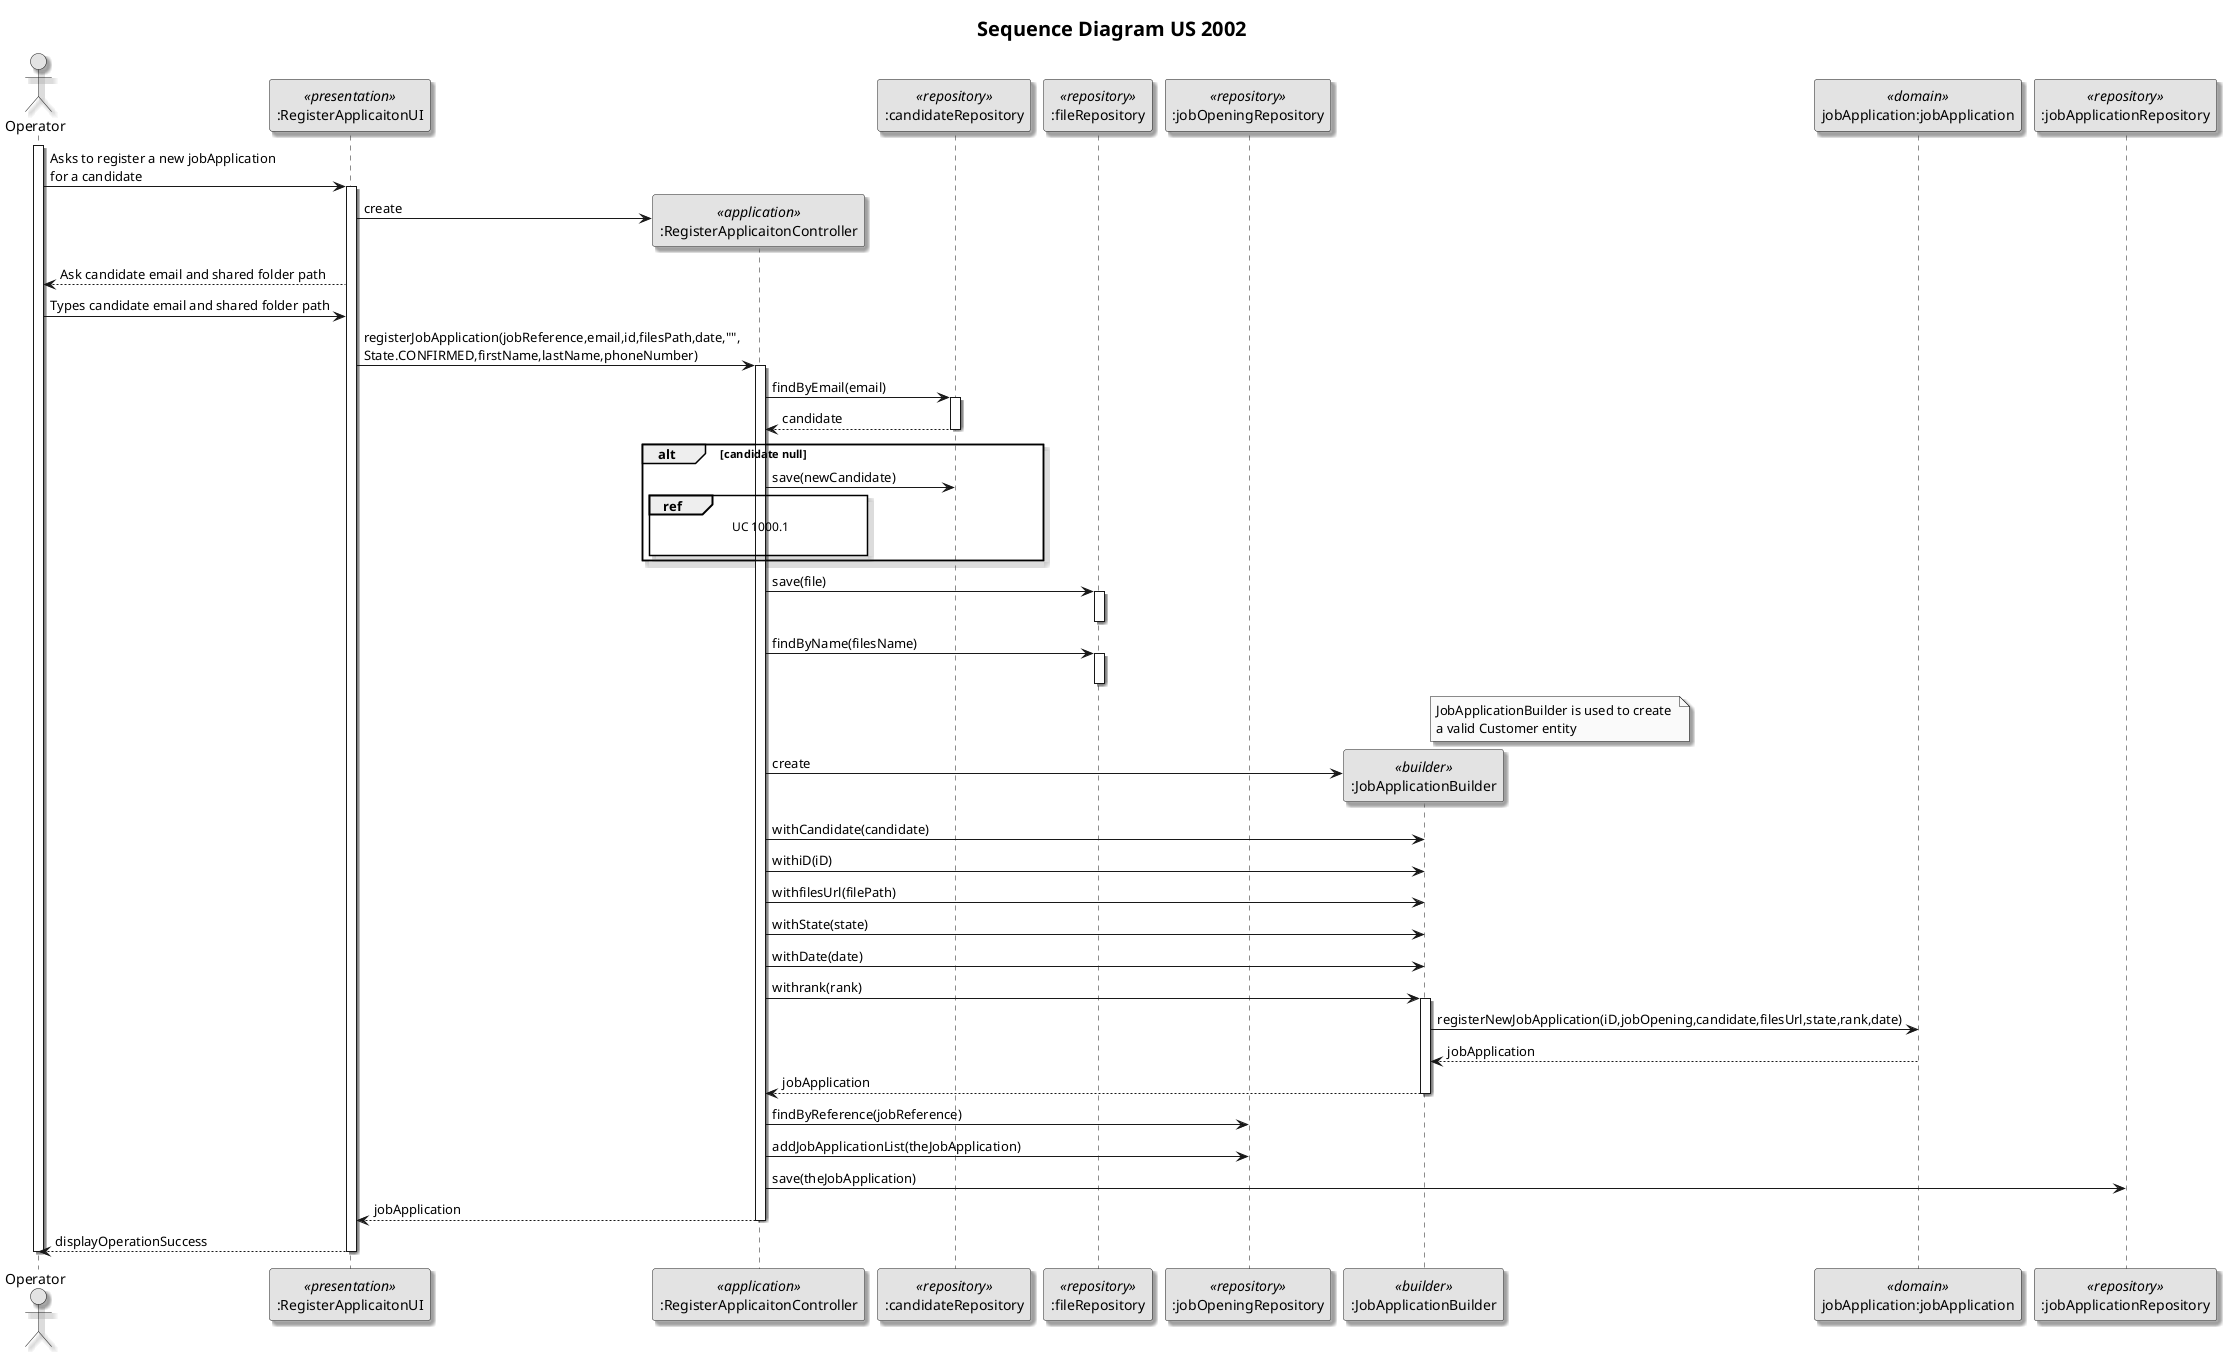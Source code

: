 @startuml

title <size:20>Sequence Diagram US 2002</size>

skinparam monochrome true
skinparam packageStyle rect
skinparam defaultFontName FG Virgil
skinparam shadowing true

actor Operator as Actor
participant ":RegisterApplicaitonUI" as UI <<presentation>>
participant ":RegisterApplicaitonController" as Controller <<application>>
participant ":candidateRepository" as CandidateRepository <<repository>>
participant ":fileRepository" as FileRepository <<repository>>
participant ":jobOpeningRepository" as JobOpeningRepository <<repository>>
participant ":JobApplicationBuilder" as JobApplicationBuilder <<builder>>
participant "jobApplication:jobApplication" as DomainC <<domain>>
participant ":jobApplicationRepository" as JobApplicationRepository <<repository>>

activate Actor
Actor -> UI: Asks to register a new jobApplication \nfor a candidate
activate UI
    UI -> Controller**: create
    UI --> Actor: Ask candidate email and shared folder path
    Actor -> UI: Types candidate email and shared folder path


    UI -> Controller: registerJobApplication(jobReference,email,id,filesPath,date,"", \nState.CONFIRMED,firstName,lastName,phoneNumber)
    activate Controller


        Controller -> CandidateRepository: findByEmail(email)
        activate CandidateRepository
        CandidateRepository --> Controller : candidate
        deactivate CandidateRepository
        alt candidate null

        Controller -> CandidateRepository: save(newCandidate)

        ref over Controller
                    UC 1000.1

        end

        end

        Controller -> FileRepository: save(file)

        activate FileRepository
        deactivate FileRepository

        Controller -> FileRepository: findByName(filesName)

        activate FileRepository
        deactivate FileRepository




note right of JobApplicationBuilder: JobApplicationBuilder is used to create \na valid Customer entity
        Controller -> JobApplicationBuilder** : create

        Controller -> JobApplicationBuilder : withCandidate(candidate)
        Controller -> JobApplicationBuilder : withiD(iD)
        Controller -> JobApplicationBuilder : withfilesUrl(filePath)
        Controller -> JobApplicationBuilder : withState(state)
        Controller -> JobApplicationBuilder : withDate(date)
        Controller -> JobApplicationBuilder : withrank(rank)
        activate JobApplicationBuilder
        JobApplicationBuilder -> DomainC : registerNewJobApplication(iD,jobOpening,candidate,filesUrl,state,rank,date)
        DomainC --> JobApplicationBuilder : jobApplication
        JobApplicationBuilder --> Controller : jobApplication
        deactivate JobApplicationBuilder


         Controller -> JobOpeningRepository  : findByReference(jobReference)

         Controller -> JobOpeningRepository  : addJobApplicationList(theJobApplication)


        Controller -> JobApplicationRepository  : save(theJobApplication)



    Controller --> UI : jobApplication
    deactivate Controller

    UI-->Actor: displayOperationSuccess
deactivate UI
deactivate Actor
@enduml